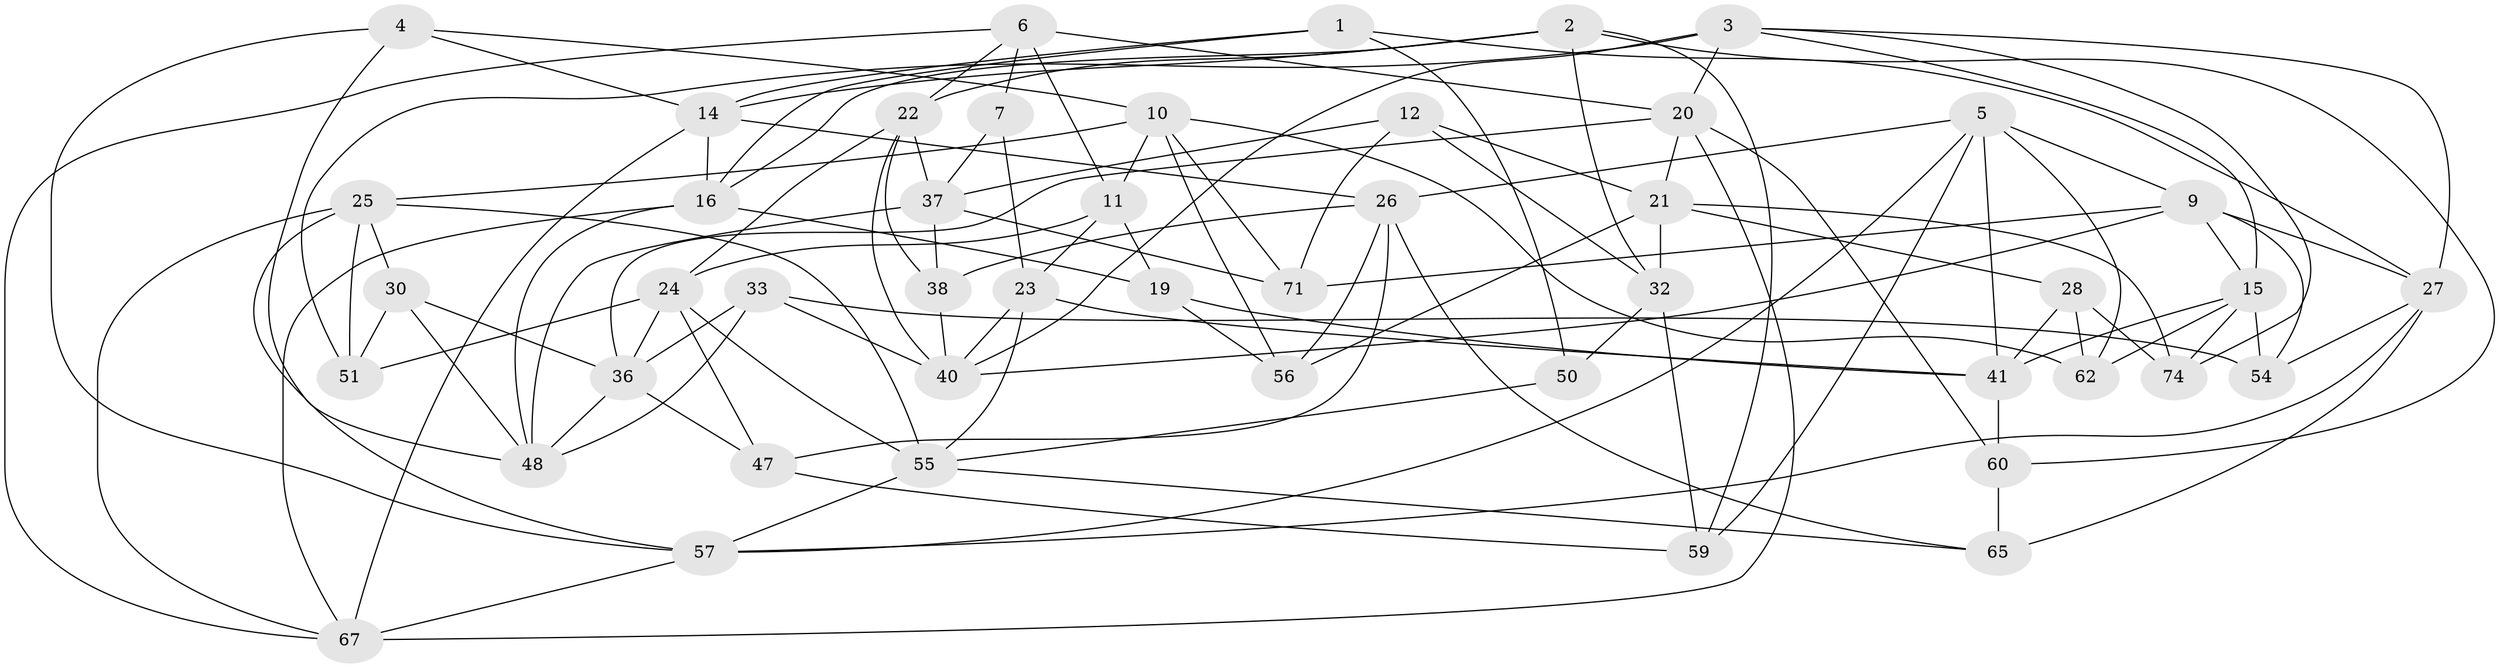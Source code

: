 // Generated by graph-tools (version 1.1) at 2025/52/02/27/25 19:52:28]
// undirected, 47 vertices, 118 edges
graph export_dot {
graph [start="1"]
  node [color=gray90,style=filled];
  1;
  2 [super="+8"];
  3 [super="+45"];
  4;
  5 [super="+17"];
  6 [super="+31"];
  7;
  9 [super="+13"];
  10 [super="+63"];
  11 [super="+18"];
  12;
  14 [super="+73"];
  15 [super="+46"];
  16 [super="+70"];
  19;
  20 [super="+42"];
  21 [super="+29"];
  22 [super="+53"];
  23 [super="+35"];
  24 [super="+39"];
  25 [super="+34"];
  26 [super="+66"];
  27 [super="+69"];
  28;
  30;
  32 [super="+68"];
  33;
  36 [super="+44"];
  37 [super="+43"];
  38;
  40 [super="+61"];
  41 [super="+49"];
  47;
  48 [super="+52"];
  50;
  51;
  54;
  55 [super="+58"];
  56;
  57 [super="+64"];
  59;
  60;
  62;
  65;
  67 [super="+72"];
  71;
  74;
  1 -- 50;
  1 -- 14;
  1 -- 16;
  1 -- 27;
  2 -- 60;
  2 -- 16;
  2 -- 22;
  2 -- 32;
  2 -- 59;
  2 -- 14;
  3 -- 20;
  3 -- 51;
  3 -- 74;
  3 -- 40;
  3 -- 27;
  3 -- 15;
  4 -- 10;
  4 -- 14;
  4 -- 57;
  4 -- 48;
  5 -- 41;
  5 -- 62;
  5 -- 59;
  5 -- 9;
  5 -- 26;
  5 -- 57;
  6 -- 67;
  6 -- 20;
  6 -- 11 [weight=2];
  6 -- 7;
  6 -- 22;
  7 -- 23 [weight=2];
  7 -- 37;
  9 -- 71;
  9 -- 40;
  9 -- 27;
  9 -- 54;
  9 -- 15;
  10 -- 25;
  10 -- 62;
  10 -- 56;
  10 -- 11;
  10 -- 71;
  11 -- 19;
  11 -- 24;
  11 -- 23;
  12 -- 37;
  12 -- 32;
  12 -- 71;
  12 -- 21;
  14 -- 16;
  14 -- 67;
  14 -- 26;
  15 -- 41;
  15 -- 54;
  15 -- 74;
  15 -- 62;
  16 -- 67;
  16 -- 19;
  16 -- 48;
  19 -- 56;
  19 -- 41;
  20 -- 60;
  20 -- 67;
  20 -- 36;
  20 -- 21;
  21 -- 74;
  21 -- 56;
  21 -- 32;
  21 -- 28;
  22 -- 40;
  22 -- 37;
  22 -- 38;
  22 -- 24;
  23 -- 55;
  23 -- 40;
  23 -- 41;
  24 -- 47;
  24 -- 51;
  24 -- 36;
  24 -- 55;
  25 -- 67;
  25 -- 55;
  25 -- 51;
  25 -- 30;
  25 -- 57;
  26 -- 47;
  26 -- 56;
  26 -- 65;
  26 -- 38;
  27 -- 65;
  27 -- 57;
  27 -- 54;
  28 -- 62;
  28 -- 74;
  28 -- 41;
  30 -- 51;
  30 -- 48;
  30 -- 36;
  32 -- 50 [weight=2];
  32 -- 59;
  33 -- 54;
  33 -- 40;
  33 -- 48;
  33 -- 36;
  36 -- 48;
  36 -- 47;
  37 -- 38;
  37 -- 71;
  37 -- 48;
  38 -- 40;
  41 -- 60;
  47 -- 59;
  50 -- 55;
  55 -- 65;
  55 -- 57;
  57 -- 67;
  60 -- 65;
}
